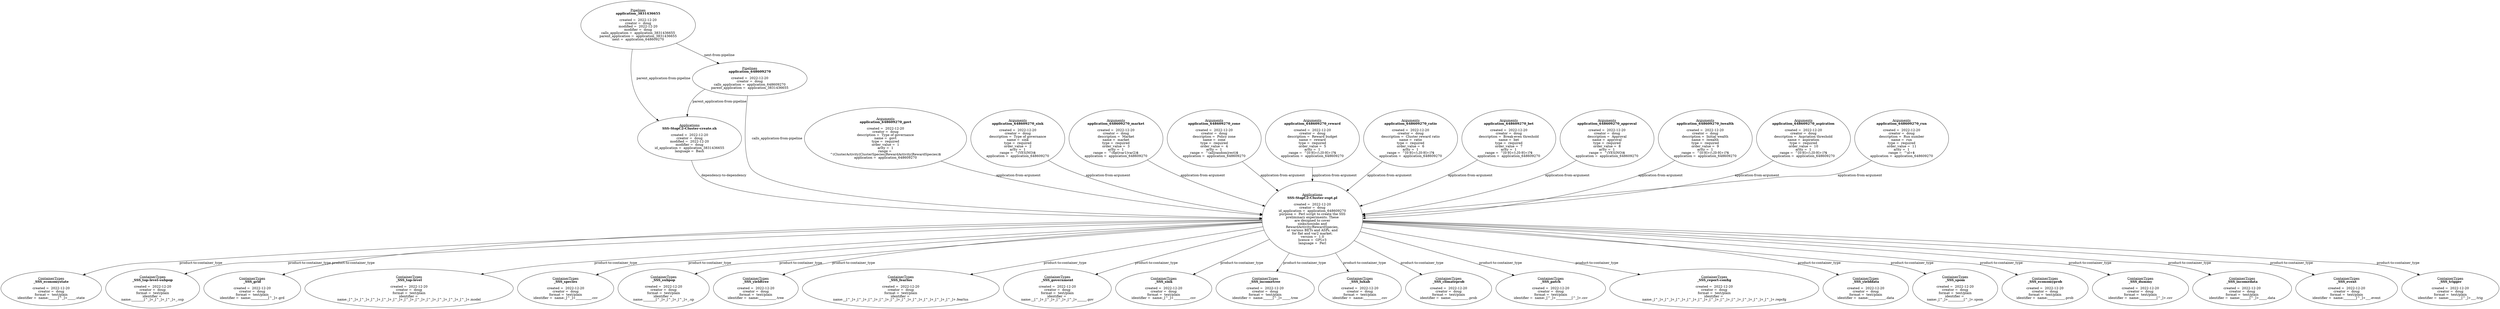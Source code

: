 digraph {
	margin=0 ratio=fill
	"Applications.application_648609270" [label=<<U>Applications</U><BR/><B>SSS-StopC2-Cluster-expt.pl</B><BR/><BR/>created =  2022-12-20<BR/>creator =  doug<BR/>id_application =  application_648609270<BR/>purpose =  Perl script to create the SSS<BR/>preliminary experiments. These<BR/>are designed to cover<BR/>sinks/nosinks and<BR/>RewardActivity/RewardSpecies,<BR/>at various BETs and ASPs, and<BR/>for flat and var2 market.<BR/>version =  1.0<BR/>licence =  GPLv3<BR/>language =  Perl>]
	"Applications.application_3831436655" [label=<<U>Applications</U><BR/><B>SSS-StopC2-Cluster-create.sh</B><BR/><BR/>created =  2022-12-20<BR/>creator =  doug<BR/>modified =  2022-12-20<BR/>modifier =  doug<BR/>id_application =  application_3831436655<BR/>language =  Bash>]
	"Pipelines.application_648609270" [label=<<U>Pipelines</U><BR/><B>application_648609270</B><BR/><BR/>created =  2022-12-20<BR/>creator =  doug<BR/>calls_application =  application_648609270<BR/>parent_application =  application_3831436655>]
	"Pipelines.application_3831436655" [label=<<U>Pipelines</U><BR/><B>application_3831436655</B><BR/><BR/>created =  2022-12-20<BR/>creator =  doug<BR/>modified =  2022-12-20<BR/>modifier =  doug<BR/>calls_application =  application_3831436655<BR/>parent_application =  application_3831436655<BR/>next =  application_648609270>]
	"ContainerTypes._SSS_economystate" [label=<<U>ContainerTypes</U><BR/><B>_SSS_economystate</B><BR/><BR/>created =  2022-12-20<BR/>creator =  doug<BR/>format =  text/plain<BR/>identifier =  name:______[^_]+_____.state>]
	"ContainerTypes._SSS_top-level-subpop" [label=<<U>ContainerTypes</U><BR/><B>_SSS_top-level-subpop</B><BR/><BR/>created =  2022-12-20<BR/>creator =  doug<BR/>format =  text/plain<BR/>identifier = <BR/>name:________[^_]+_[^_]+_[^_]+_.ssp>]
	"ContainerTypes._SSS_grid" [label=<<U>ContainerTypes</U><BR/><B>_SSS_grid</B><BR/><BR/>created =  2022-12-20<BR/>creator =  doug<BR/>format =  text/plain<BR/>identifier =  name:___________[^_]+.grd>]
	"ContainerTypes._SSS_top-level" [label=<<U>ContainerTypes</U><BR/><B>_SSS_top-level</B><BR/><BR/>created =  2022-12-20<BR/>creator =  doug<BR/>format =  text/plain<BR/>identifier = <BR/>name:_[^_]+_[^_]+_[^_]+_[^_]+_[^_]+_[^_]+_[^_]+_[^_]+_[^_]+_[^_]+_[^_]+.model>]
	"ContainerTypes._SSS_species" [label=<<U>ContainerTypes</U><BR/><B>_SSS_species</B><BR/><BR/>created =  2022-12-20<BR/>creator =  doug<BR/>format =  text/plain<BR/>identifier =  name:_[^_]+__________.csv>]
	"ContainerTypes._SSS_subpop" [label=<<U>ContainerTypes</U><BR/><B>_SSS_subpop</B><BR/><BR/>created =  2022-12-20<BR/>creator =  doug<BR/>format =  text/plain<BR/>identifier = <BR/>name:________[^_]+_[^_]+_[^_]+_.sp>]
	"ContainerTypes._SSS_yieldtree" [label=<<U>ContainerTypes</U><BR/><B>_SSS_yieldtree</B><BR/><BR/>created =  2022-12-20<BR/>creator =  doug<BR/>format =  text/plain<BR/>identifier =  name:___________.tree>]
	"ContainerTypes._SSS_fearlus" [label=<<U>ContainerTypes</U><BR/><B>_SSS_fearlus</B><BR/><BR/>created =  2022-12-20<BR/>creator =  doug<BR/>format =  text/plain<BR/>identifier = <BR/>name:__[^_]+_[^_]+_[^_]+_[^_]+_[^_]+_[^_]+_[^_]+_[^_]+_[^_]+_[^_]+.fearlus>]
	"ContainerTypes._SSS_government" [label=<<U>ContainerTypes</U><BR/><B>_SSS_government</B><BR/><BR/>created =  2022-12-20<BR/>creator =  doug<BR/>format =  text/plain<BR/>identifier = <BR/>name:__[^_]+_[^_]+_[^_]+_[^_]+______.gov>]
	"ContainerTypes._SSS_sink" [label=<<U>ContainerTypes</U><BR/><B>_SSS_sink</B><BR/><BR/>created =  2022-12-20<BR/>creator =  doug<BR/>format =  text/plain<BR/>identifier =  name:_[^_]+__________.csv>]
	"ContainerTypes._SSS_incometree" [label=<<U>ContainerTypes</U><BR/><B>_SSS_incometree</B><BR/><BR/>created =  2022-12-20<BR/>creator =  doug<BR/>format =  text/plain<BR/>identifier =  name:______[^_]+_____.tree>]
	"ContainerTypes._SSS_luhab" [label=<<U>ContainerTypes</U><BR/><B>_SSS_luhab</B><BR/><BR/>created =  2022-12-20<BR/>creator =  doug<BR/>format =  text/plain<BR/>identifier =  name:___________.csv>]
	"ContainerTypes._SSS_climateprob" [label=<<U>ContainerTypes</U><BR/><B>_SSS_climateprob</B><BR/><BR/>created =  2022-12-20<BR/>creator =  doug<BR/>format =  text/plain<BR/>identifier =  name:___________.prob>]
	"ContainerTypes._SSS_patch" [label=<<U>ContainerTypes</U><BR/><B>_SSS_patch</B><BR/><BR/>created =  2022-12-20<BR/>creator =  doug<BR/>format =  text/plain<BR/>identifier =  name:_[^_]+__________[^_]+.csv>]
	"ContainerTypes._SSS_report-config" [label=<<U>ContainerTypes</U><BR/><B>_SSS_report-config</B><BR/><BR/>created =  2022-12-20<BR/>creator =  doug<BR/>format =  text/plain<BR/>identifier = <BR/>name:_[^_]+_[^_]+_[^_]+_[^_]+_[^_]+_[^_]+_[^_]+_[^_]+_[^_]+_[^_]+_[^_]+.repcfg>]
	"ContainerTypes._SSS_yielddata" [label=<<U>ContainerTypes</U><BR/><B>_SSS_yielddata</B><BR/><BR/>created =  2022-12-20<BR/>creator =  doug<BR/>format =  text/plain<BR/>identifier =  name:___________.data>]
	"ContainerTypes._SSS_spom" [label=<<U>ContainerTypes</U><BR/><B>_SSS_spom</B><BR/><BR/>created =  2022-12-20<BR/>creator =  doug<BR/>format =  text/plain<BR/>identifier = <BR/>name:_[^_]+__________[^_]+.spom>]
	"ContainerTypes._SSS_economyprob" [label=<<U>ContainerTypes</U><BR/><B>_SSS_economyprob</B><BR/><BR/>created =  2022-12-20<BR/>creator =  doug<BR/>format =  text/plain<BR/>identifier =  name:___________.prob>]
	"ContainerTypes._SSS_dummy" [label=<<U>ContainerTypes</U><BR/><B>_SSS_dummy</B><BR/><BR/>created =  2022-12-20<BR/>creator =  doug<BR/>format =  text/plain<BR/>identifier =  name:___________[^_]+.csv>]
	"ContainerTypes._SSS_incomedata" [label=<<U>ContainerTypes</U><BR/><B>_SSS_incomedata</B><BR/><BR/>created =  2022-12-20<BR/>creator =  doug<BR/>format =  text/plain<BR/>identifier =  name:______[^_]+_____.data>]
	"ContainerTypes._SSS_event" [label=<<U>ContainerTypes</U><BR/><B>_SSS_event</B><BR/><BR/>created =  2022-12-20<BR/>creator =  doug<BR/>format =  text/plain<BR/>identifier =  name:________[^_]+___.event>]
	"ContainerTypes._SSS_trigger" [label=<<U>ContainerTypes</U><BR/><B>_SSS_trigger</B><BR/><BR/>created =  2022-12-20<BR/>creator =  doug<BR/>format =  text/plain<BR/>identifier =  name:________[^_]+___.trig>]
	"Arguments.application_648609270_govt" [label=<<U>Arguments</U><BR/><B>application_648609270_govt</B><BR/><BR/>created =  2022-12-20<BR/>creator =  doug<BR/>description =  Type of governance<BR/>name =  govt<BR/>type =  required<BR/>order_value =  1<BR/>arity =  1<BR/>range = <BR/>^(ClusterActivity|ClusterSpecies|RewardActivity|RewardSpecies)$<BR/>application =  application_648609270>]
	"Arguments.application_648609270_sink" [label=<<U>Arguments</U><BR/><B>application_648609270_sink</B><BR/><BR/>created =  2022-12-20<BR/>creator =  doug<BR/>description =  Type of governance<BR/>name =  sink<BR/>type =  required<BR/>order_value =  2<BR/>arity =  1<BR/>range =  ^(YES|NO)$<BR/>application =  application_648609270>]
	"Arguments.application_648609270_market" [label=<<U>Arguments</U><BR/><B>application_648609270_market</B><BR/><BR/>created =  2022-12-20<BR/>creator =  doug<BR/>description =  Market<BR/>name =  market<BR/>type =  required<BR/>order_value =  3<BR/>arity =  1<BR/>range =  ^(flat|var1|var2)$<BR/>application =  application_648609270>]
	"Arguments.application_648609270_zone" [label=<<U>Arguments</U><BR/><B>application_648609270_zone</B><BR/><BR/>created =  2022-12-20<BR/>creator =  doug<BR/>description =  Policy zone<BR/>name =  zone<BR/>type =  required<BR/>order_value =  4<BR/>arity =  1<BR/>range =  ^(all|random|rect)$<BR/>application =  application_648609270>]
	"Arguments.application_648609270_reward" [label=<<U>Arguments</U><BR/><B>application_648609270_reward</B><BR/><BR/>created =  2022-12-20<BR/>creator =  doug<BR/>description =  Reward budget<BR/>name =  reward<BR/>type =  required<BR/>order_value =  5<BR/>arity =  1<BR/>range =  ^[0-9]+(\.[0-9]+)?$<BR/>application =  application_648609270>]
	"Arguments.application_648609270_ratio" [label=<<U>Arguments</U><BR/><B>application_648609270_ratio</B><BR/><BR/>created =  2022-12-20<BR/>creator =  doug<BR/>description =  Cluster reward ratio<BR/>name =  ratio<BR/>type =  required<BR/>order_value =  6<BR/>arity =  1<BR/>range =  ^[0-9]+(\.[0-9]+)?$<BR/>application =  application_648609270>]
	"Arguments.application_648609270_bet" [label=<<U>Arguments</U><BR/><B>application_648609270_bet</B><BR/><BR/>created =  2022-12-20<BR/>creator =  doug<BR/>description =  Break-even threshold<BR/>name =  bet<BR/>type =  required<BR/>order_value =  7<BR/>arity =  1<BR/>range =  ^[0-9]+(\.[0-9]+)?$<BR/>application =  application_648609270>]
	"Arguments.application_648609270_approval" [label=<<U>Arguments</U><BR/><B>application_648609270_approval</B><BR/><BR/>created =  2022-12-20<BR/>creator =  doug<BR/>description =  Approval<BR/>name =  approval<BR/>type =  required<BR/>order_value =  8<BR/>arity =  1<BR/>range =  ^(YES|NO)$<BR/>application =  application_648609270>]
	"Arguments.application_648609270_iwealth" [label=<<U>Arguments</U><BR/><B>application_648609270_iwealth</B><BR/><BR/>created =  2022-12-20<BR/>creator =  doug<BR/>description =  Initial wealth<BR/>name =  iwealth<BR/>type =  required<BR/>order_value =  9<BR/>arity =  1<BR/>range =  ^[0-9]+(\.[0-9]+)?$<BR/>application =  application_648609270>]
	"Arguments.application_648609270_aspiration" [label=<<U>Arguments</U><BR/><B>application_648609270_aspiration</B><BR/><BR/>created =  2022-12-20<BR/>creator =  doug<BR/>description =  Aspriation threshold<BR/>name =  aspiration<BR/>type =  required<BR/>order_value =  10<BR/>arity =  1<BR/>range =  ^[0-9]+(\.[0-9]+)?$<BR/>application =  application_648609270>]
	"Arguments.application_648609270_run" [label=<<U>Arguments</U><BR/><B>application_648609270_run</B><BR/><BR/>created =  2022-12-20<BR/>creator =  doug<BR/>description =  Run number<BR/>name =  run<BR/>type =  required<BR/>order_value =  11<BR/>arity =  1<BR/>range =  ^\d+$<BR/>application =  application_648609270>]
	"Arguments.application_648609270_govt" -> "Applications.application_648609270" [label="application-from-argument"]
	"Arguments.application_648609270_sink" -> "Applications.application_648609270" [label="application-from-argument"]
	"Arguments.application_648609270_market" -> "Applications.application_648609270" [label="application-from-argument"]
	"Arguments.application_648609270_zone" -> "Applications.application_648609270" [label="application-from-argument"]
	"Arguments.application_648609270_reward" -> "Applications.application_648609270" [label="application-from-argument"]
	"Arguments.application_648609270_ratio" -> "Applications.application_648609270" [label="application-from-argument"]
	"Arguments.application_648609270_bet" -> "Applications.application_648609270" [label="application-from-argument"]
	"Arguments.application_648609270_approval" -> "Applications.application_648609270" [label="application-from-argument"]
	"Arguments.application_648609270_iwealth" -> "Applications.application_648609270" [label="application-from-argument"]
	"Arguments.application_648609270_aspiration" -> "Applications.application_648609270" [label="application-from-argument"]
	"Arguments.application_648609270_run" -> "Applications.application_648609270" [label="application-from-argument"]
	"Applications.application_3831436655" -> "Applications.application_648609270" [label="dependency-to-dependency"]
	"Pipelines.application_648609270" -> "Applications.application_648609270" [label="calls_application-from-pipeline"]
	"Pipelines.application_3831436655" -> "Applications.application_3831436655" [label="parent_application-from-pipeline"]
	"Pipelines.application_648609270" -> "Applications.application_3831436655" [label="parent_application-from-pipeline"]
	"Pipelines.application_3831436655" -> "Pipelines.application_648609270" [label="next-from-pipeline"]
	"Applications.application_648609270" -> "ContainerTypes._SSS_economystate" [label="product-to-container_type"]
	"Applications.application_648609270" -> "ContainerTypes._SSS_top-level-subpop" [label="product-to-container_type"]
	"Applications.application_648609270" -> "ContainerTypes._SSS_grid" [label="product-to-container_type"]
	"Applications.application_648609270" -> "ContainerTypes._SSS_top-level" [label="product-to-container_type"]
	"Applications.application_648609270" -> "ContainerTypes._SSS_species" [label="product-to-container_type"]
	"Applications.application_648609270" -> "ContainerTypes._SSS_subpop" [label="product-to-container_type"]
	"Applications.application_648609270" -> "ContainerTypes._SSS_yieldtree" [label="product-to-container_type"]
	"Applications.application_648609270" -> "ContainerTypes._SSS_fearlus" [label="product-to-container_type"]
	"Applications.application_648609270" -> "ContainerTypes._SSS_government" [label="product-to-container_type"]
	"Applications.application_648609270" -> "ContainerTypes._SSS_sink" [label="product-to-container_type"]
	"Applications.application_648609270" -> "ContainerTypes._SSS_incometree" [label="product-to-container_type"]
	"Applications.application_648609270" -> "ContainerTypes._SSS_luhab" [label="product-to-container_type"]
	"Applications.application_648609270" -> "ContainerTypes._SSS_climateprob" [label="product-to-container_type"]
	"Applications.application_648609270" -> "ContainerTypes._SSS_patch" [label="product-to-container_type"]
	"Applications.application_648609270" -> "ContainerTypes._SSS_report-config" [label="product-to-container_type"]
	"Applications.application_648609270" -> "ContainerTypes._SSS_yielddata" [label="product-to-container_type"]
	"Applications.application_648609270" -> "ContainerTypes._SSS_spom" [label="product-to-container_type"]
	"Applications.application_648609270" -> "ContainerTypes._SSS_economyprob" [label="product-to-container_type"]
	"Applications.application_648609270" -> "ContainerTypes._SSS_dummy" [label="product-to-container_type"]
	"Applications.application_648609270" -> "ContainerTypes._SSS_incomedata" [label="product-to-container_type"]
	"Applications.application_648609270" -> "ContainerTypes._SSS_event" [label="product-to-container_type"]
	"Applications.application_648609270" -> "ContainerTypes._SSS_trigger" [label="product-to-container_type"]
}
